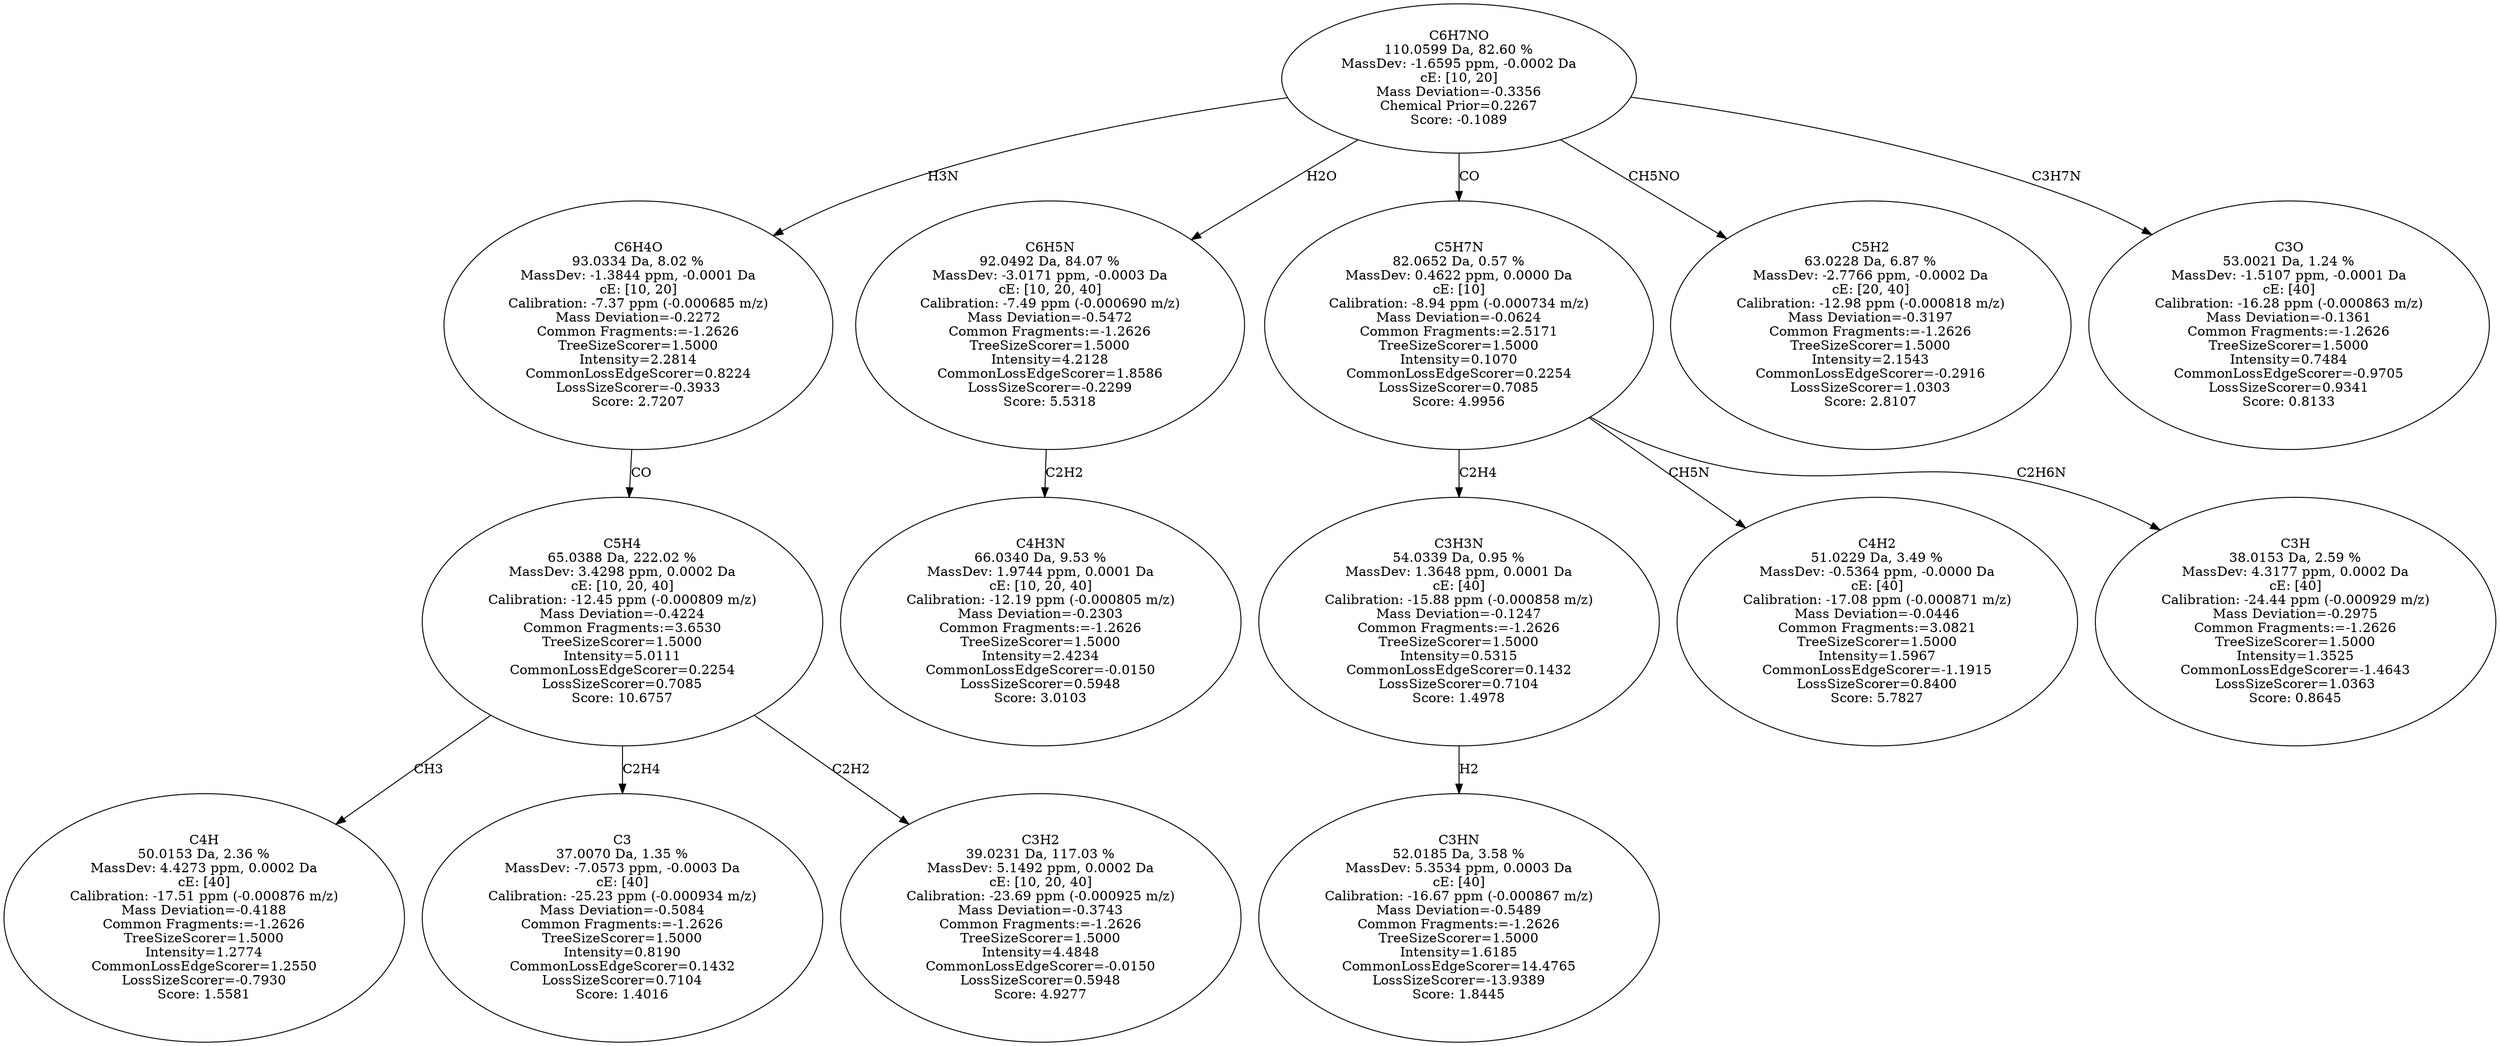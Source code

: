 strict digraph {
v1 [label="C4H\n50.0153 Da, 2.36 %\nMassDev: 4.4273 ppm, 0.0002 Da\ncE: [40]\nCalibration: -17.51 ppm (-0.000876 m/z)\nMass Deviation=-0.4188\nCommon Fragments:=-1.2626\nTreeSizeScorer=1.5000\nIntensity=1.2774\nCommonLossEdgeScorer=1.2550\nLossSizeScorer=-0.7930\nScore: 1.5581"];
v2 [label="C3\n37.0070 Da, 1.35 %\nMassDev: -7.0573 ppm, -0.0003 Da\ncE: [40]\nCalibration: -25.23 ppm (-0.000934 m/z)\nMass Deviation=-0.5084\nCommon Fragments:=-1.2626\nTreeSizeScorer=1.5000\nIntensity=0.8190\nCommonLossEdgeScorer=0.1432\nLossSizeScorer=0.7104\nScore: 1.4016"];
v3 [label="C3H2\n39.0231 Da, 117.03 %\nMassDev: 5.1492 ppm, 0.0002 Da\ncE: [10, 20, 40]\nCalibration: -23.69 ppm (-0.000925 m/z)\nMass Deviation=-0.3743\nCommon Fragments:=-1.2626\nTreeSizeScorer=1.5000\nIntensity=4.4848\nCommonLossEdgeScorer=-0.0150\nLossSizeScorer=0.5948\nScore: 4.9277"];
v4 [label="C5H4\n65.0388 Da, 222.02 %\nMassDev: 3.4298 ppm, 0.0002 Da\ncE: [10, 20, 40]\nCalibration: -12.45 ppm (-0.000809 m/z)\nMass Deviation=-0.4224\nCommon Fragments:=3.6530\nTreeSizeScorer=1.5000\nIntensity=5.0111\nCommonLossEdgeScorer=0.2254\nLossSizeScorer=0.7085\nScore: 10.6757"];
v5 [label="C6H4O\n93.0334 Da, 8.02 %\nMassDev: -1.3844 ppm, -0.0001 Da\ncE: [10, 20]\nCalibration: -7.37 ppm (-0.000685 m/z)\nMass Deviation=-0.2272\nCommon Fragments:=-1.2626\nTreeSizeScorer=1.5000\nIntensity=2.2814\nCommonLossEdgeScorer=0.8224\nLossSizeScorer=-0.3933\nScore: 2.7207"];
v6 [label="C4H3N\n66.0340 Da, 9.53 %\nMassDev: 1.9744 ppm, 0.0001 Da\ncE: [10, 20, 40]\nCalibration: -12.19 ppm (-0.000805 m/z)\nMass Deviation=-0.2303\nCommon Fragments:=-1.2626\nTreeSizeScorer=1.5000\nIntensity=2.4234\nCommonLossEdgeScorer=-0.0150\nLossSizeScorer=0.5948\nScore: 3.0103"];
v7 [label="C6H5N\n92.0492 Da, 84.07 %\nMassDev: -3.0171 ppm, -0.0003 Da\ncE: [10, 20, 40]\nCalibration: -7.49 ppm (-0.000690 m/z)\nMass Deviation=-0.5472\nCommon Fragments:=-1.2626\nTreeSizeScorer=1.5000\nIntensity=4.2128\nCommonLossEdgeScorer=1.8586\nLossSizeScorer=-0.2299\nScore: 5.5318"];
v8 [label="C3HN\n52.0185 Da, 3.58 %\nMassDev: 5.3534 ppm, 0.0003 Da\ncE: [40]\nCalibration: -16.67 ppm (-0.000867 m/z)\nMass Deviation=-0.5489\nCommon Fragments:=-1.2626\nTreeSizeScorer=1.5000\nIntensity=1.6185\nCommonLossEdgeScorer=14.4765\nLossSizeScorer=-13.9389\nScore: 1.8445"];
v9 [label="C3H3N\n54.0339 Da, 0.95 %\nMassDev: 1.3648 ppm, 0.0001 Da\ncE: [40]\nCalibration: -15.88 ppm (-0.000858 m/z)\nMass Deviation=-0.1247\nCommon Fragments:=-1.2626\nTreeSizeScorer=1.5000\nIntensity=0.5315\nCommonLossEdgeScorer=0.1432\nLossSizeScorer=0.7104\nScore: 1.4978"];
v10 [label="C4H2\n51.0229 Da, 3.49 %\nMassDev: -0.5364 ppm, -0.0000 Da\ncE: [40]\nCalibration: -17.08 ppm (-0.000871 m/z)\nMass Deviation=-0.0446\nCommon Fragments:=3.0821\nTreeSizeScorer=1.5000\nIntensity=1.5967\nCommonLossEdgeScorer=-1.1915\nLossSizeScorer=0.8400\nScore: 5.7827"];
v11 [label="C3H\n38.0153 Da, 2.59 %\nMassDev: 4.3177 ppm, 0.0002 Da\ncE: [40]\nCalibration: -24.44 ppm (-0.000929 m/z)\nMass Deviation=-0.2975\nCommon Fragments:=-1.2626\nTreeSizeScorer=1.5000\nIntensity=1.3525\nCommonLossEdgeScorer=-1.4643\nLossSizeScorer=1.0363\nScore: 0.8645"];
v12 [label="C5H7N\n82.0652 Da, 0.57 %\nMassDev: 0.4622 ppm, 0.0000 Da\ncE: [10]\nCalibration: -8.94 ppm (-0.000734 m/z)\nMass Deviation=-0.0624\nCommon Fragments:=2.5171\nTreeSizeScorer=1.5000\nIntensity=0.1070\nCommonLossEdgeScorer=0.2254\nLossSizeScorer=0.7085\nScore: 4.9956"];
v13 [label="C5H2\n63.0228 Da, 6.87 %\nMassDev: -2.7766 ppm, -0.0002 Da\ncE: [20, 40]\nCalibration: -12.98 ppm (-0.000818 m/z)\nMass Deviation=-0.3197\nCommon Fragments:=-1.2626\nTreeSizeScorer=1.5000\nIntensity=2.1543\nCommonLossEdgeScorer=-0.2916\nLossSizeScorer=1.0303\nScore: 2.8107"];
v14 [label="C3O\n53.0021 Da, 1.24 %\nMassDev: -1.5107 ppm, -0.0001 Da\ncE: [40]\nCalibration: -16.28 ppm (-0.000863 m/z)\nMass Deviation=-0.1361\nCommon Fragments:=-1.2626\nTreeSizeScorer=1.5000\nIntensity=0.7484\nCommonLossEdgeScorer=-0.9705\nLossSizeScorer=0.9341\nScore: 0.8133"];
v15 [label="C6H7NO\n110.0599 Da, 82.60 %\nMassDev: -1.6595 ppm, -0.0002 Da\ncE: [10, 20]\nMass Deviation=-0.3356\nChemical Prior=0.2267\nScore: -0.1089"];
v4 -> v1 [label="CH3"];
v4 -> v2 [label="C2H4"];
v4 -> v3 [label="C2H2"];
v5 -> v4 [label="CO"];
v15 -> v5 [label="H3N"];
v7 -> v6 [label="C2H2"];
v15 -> v7 [label="H2O"];
v9 -> v8 [label="H2"];
v12 -> v9 [label="C2H4"];
v12 -> v10 [label="CH5N"];
v12 -> v11 [label="C2H6N"];
v15 -> v12 [label="CO"];
v15 -> v13 [label="CH5NO"];
v15 -> v14 [label="C3H7N"];
}